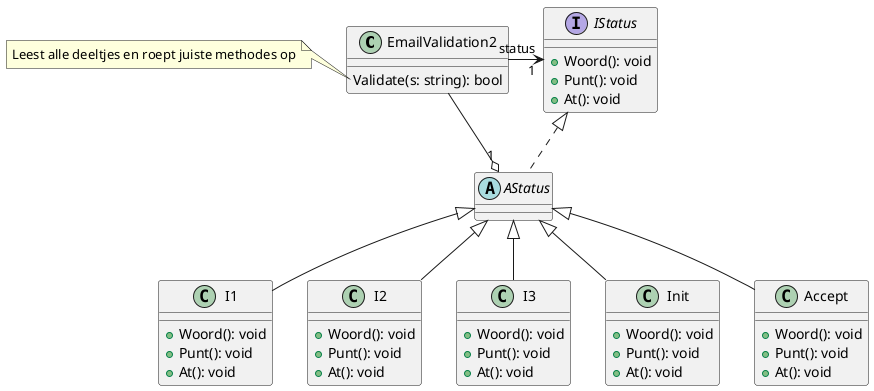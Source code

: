 @startuml
class EmailValidation2 {
    Validate(s: string): bool
}
note left of EmailValidation2::Validate
    Leest alle deeltjes en roept juiste methodes op
end note

interface IStatus {
    + Woord(): void
    + Punt(): void
    + At(): void
}

abstract class AStatus {

}

class I1 {
    + Woord(): void
    + Punt(): void
    + At(): void
}

class I2 {
    + Woord(): void
    + Punt(): void
    + At(): void
}

class I3 {
    + Woord(): void
    + Punt(): void
    + At(): void
}

class Init {
    + Woord(): void
    + Punt(): void
    + At(): void
}

class Accept {
    + Woord(): void
    + Punt(): void
    + At(): void
}

IStatus <|.down. AStatus

EmailValidation2 --o "1" AStatus

AStatus <|-- I1
AStatus <|-- I2
AStatus <|-- I3
AStatus <|-- Init
AStatus <|-- Accept

EmailValidation2 "status" -right-> "1" IStatus
@enduml